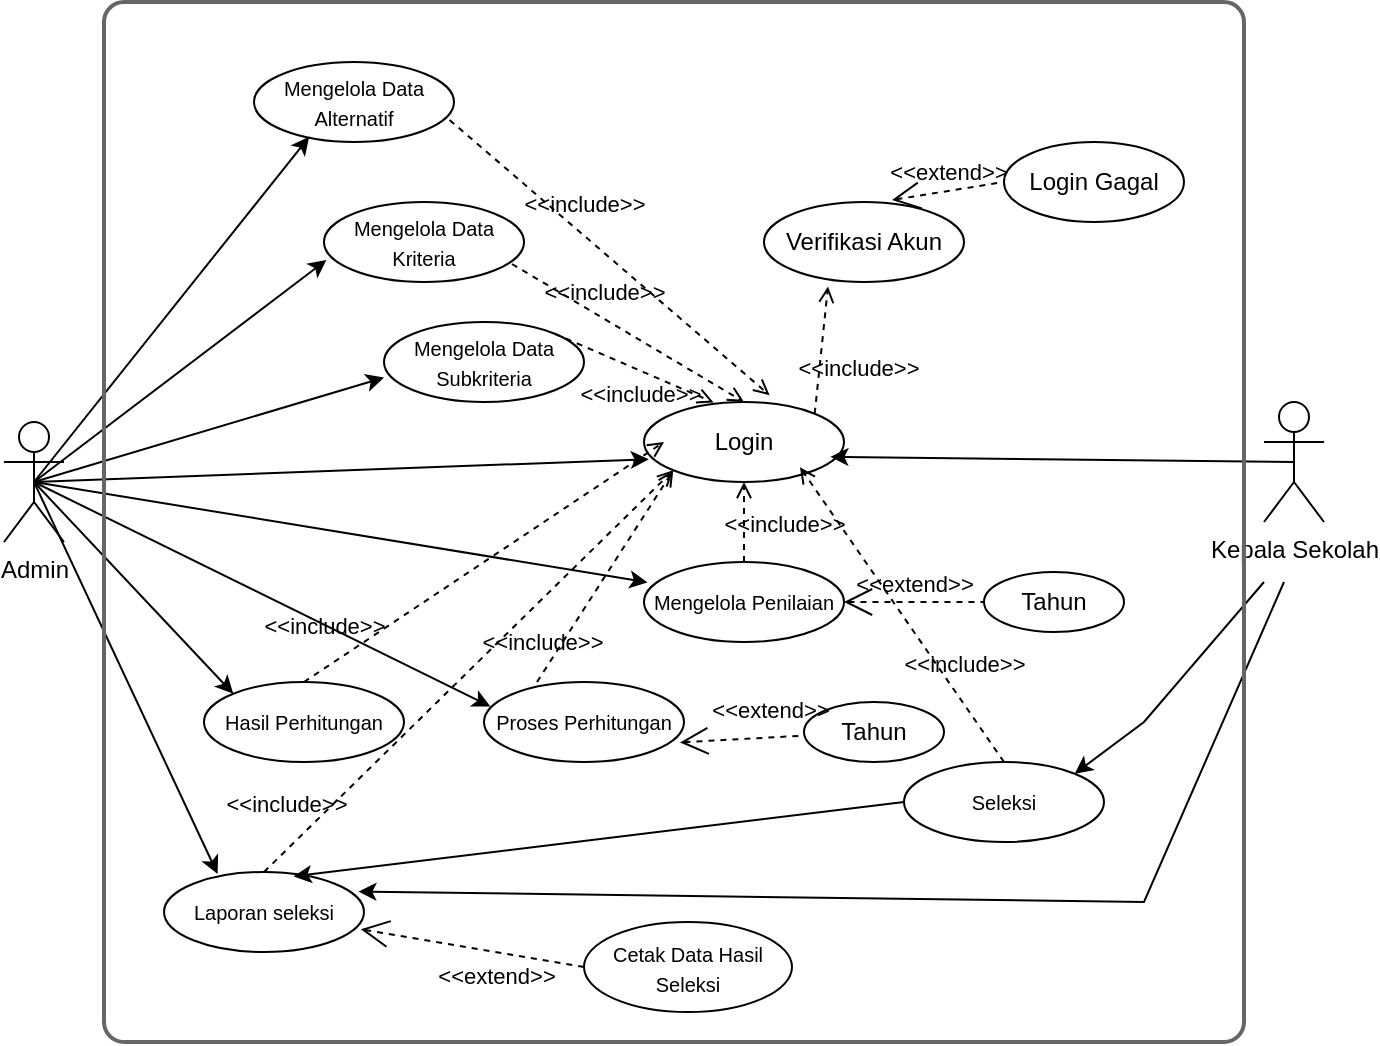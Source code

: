 <mxfile version="28.0.6">
  <diagram name="Halaman-1" id="DMY7N_zEYK0uOIMBZ_gM">
    <mxGraphModel dx="1042" dy="562" grid="1" gridSize="10" guides="1" tooltips="1" connect="1" arrows="1" fold="1" page="1" pageScale="1" pageWidth="827" pageHeight="1169" math="0" shadow="0">
      <root>
        <mxCell id="0" />
        <mxCell id="1" parent="0" />
        <mxCell id="EYh4BBkZvYkQw-OT5A3f-1" value="Admin" style="shape=umlActor;verticalLabelPosition=bottom;verticalAlign=top;html=1;outlineConnect=0;" parent="1" vertex="1">
          <mxGeometry x="100" y="360" width="30" height="60" as="geometry" />
        </mxCell>
        <mxCell id="EYh4BBkZvYkQw-OT5A3f-4" value="Login" style="ellipse;whiteSpace=wrap;html=1;" parent="1" vertex="1">
          <mxGeometry x="420" y="350" width="100" height="40" as="geometry" />
        </mxCell>
        <mxCell id="EYh4BBkZvYkQw-OT5A3f-9" value="Verifikasi Akun" style="ellipse;whiteSpace=wrap;html=1;" parent="1" vertex="1">
          <mxGeometry x="480" y="250" width="100" height="40" as="geometry" />
        </mxCell>
        <mxCell id="EYh4BBkZvYkQw-OT5A3f-19" value="&lt;font style=&quot;font-size: 10px;&quot;&gt;Mengelola Data Alternatif&lt;/font&gt;" style="ellipse;whiteSpace=wrap;html=1;" parent="1" vertex="1">
          <mxGeometry x="225" y="180" width="100" height="40" as="geometry" />
        </mxCell>
        <mxCell id="EYh4BBkZvYkQw-OT5A3f-21" value="&lt;font style=&quot;font-size: 10px;&quot;&gt;Mengelola Data Kriteria&lt;/font&gt;" style="ellipse;whiteSpace=wrap;html=1;" parent="1" vertex="1">
          <mxGeometry x="260" y="250" width="100" height="40" as="geometry" />
        </mxCell>
        <mxCell id="EYh4BBkZvYkQw-OT5A3f-23" value="&lt;font style=&quot;font-size: 10px;&quot;&gt;Mengelola Data Subkriteria&lt;/font&gt;" style="ellipse;whiteSpace=wrap;html=1;" parent="1" vertex="1">
          <mxGeometry x="290" y="310" width="100" height="40" as="geometry" />
        </mxCell>
        <mxCell id="EYh4BBkZvYkQw-OT5A3f-25" value="&lt;font style=&quot;font-size: 10px;&quot;&gt;Mengelola Penilaian&lt;/font&gt;" style="ellipse;whiteSpace=wrap;html=1;" parent="1" vertex="1">
          <mxGeometry x="420" y="430" width="100" height="40" as="geometry" />
        </mxCell>
        <mxCell id="EYh4BBkZvYkQw-OT5A3f-27" value="&lt;span style=&quot;font-size: 10px;&quot;&gt;Proses Perhitungan&lt;/span&gt;" style="ellipse;whiteSpace=wrap;html=1;" parent="1" vertex="1">
          <mxGeometry x="340" y="490" width="100" height="40" as="geometry" />
        </mxCell>
        <mxCell id="EYh4BBkZvYkQw-OT5A3f-30" value="Tahun" style="ellipse;whiteSpace=wrap;html=1;" parent="1" vertex="1">
          <mxGeometry x="590" y="435" width="70" height="30" as="geometry" />
        </mxCell>
        <mxCell id="EYh4BBkZvYkQw-OT5A3f-33" value="Tahun" style="ellipse;whiteSpace=wrap;html=1;" parent="1" vertex="1">
          <mxGeometry x="500" y="500" width="70" height="30" as="geometry" />
        </mxCell>
        <mxCell id="EYh4BBkZvYkQw-OT5A3f-35" value="&lt;span style=&quot;font-size: 10px;&quot;&gt;Hasil Perhitungan&lt;/span&gt;" style="ellipse;whiteSpace=wrap;html=1;" parent="1" vertex="1">
          <mxGeometry x="200" y="490" width="100" height="40" as="geometry" />
        </mxCell>
        <mxCell id="EYh4BBkZvYkQw-OT5A3f-37" value="&lt;span style=&quot;font-size: 10px;&quot;&gt;Laporan seleksi&lt;/span&gt;" style="ellipse;whiteSpace=wrap;html=1;" parent="1" vertex="1">
          <mxGeometry x="180" y="585" width="100" height="40" as="geometry" />
        </mxCell>
        <mxCell id="EYh4BBkZvYkQw-OT5A3f-40" value="&lt;font style=&quot;font-size: 10px;&quot;&gt;Cetak Data Hasil Seleksi&lt;/font&gt;" style="ellipse;whiteSpace=wrap;html=1;" parent="1" vertex="1">
          <mxGeometry x="390" y="610" width="104" height="45" as="geometry" />
        </mxCell>
        <mxCell id="EYh4BBkZvYkQw-OT5A3f-41" value="Kepala Sekolah" style="shape=umlActor;verticalLabelPosition=bottom;verticalAlign=top;html=1;outlineConnect=0;" parent="1" vertex="1">
          <mxGeometry x="730" y="350" width="30" height="60" as="geometry" />
        </mxCell>
        <mxCell id="EYh4BBkZvYkQw-OT5A3f-47" value="&lt;span style=&quot;font-size: 10px;&quot;&gt;Seleksi&lt;/span&gt;" style="ellipse;whiteSpace=wrap;html=1;" parent="1" vertex="1">
          <mxGeometry x="550" y="530" width="100" height="40" as="geometry" />
        </mxCell>
        <mxCell id="FMbTlA1_RN2vEP0Rp1aa-1" value="Login Gagal" style="ellipse;whiteSpace=wrap;html=1;" vertex="1" parent="1">
          <mxGeometry x="600" y="220" width="90" height="40" as="geometry" />
        </mxCell>
        <mxCell id="FMbTlA1_RN2vEP0Rp1aa-3" value="" style="endArrow=classic;html=1;rounded=0;exitX=0.5;exitY=0.5;exitDx=0;exitDy=0;exitPerimeter=0;entryX=0.024;entryY=0.715;entryDx=0;entryDy=0;entryPerimeter=0;" edge="1" parent="1" source="EYh4BBkZvYkQw-OT5A3f-1" target="EYh4BBkZvYkQw-OT5A3f-4">
          <mxGeometry width="50" height="50" relative="1" as="geometry">
            <mxPoint x="180" y="340" as="sourcePoint" />
            <mxPoint x="230" y="290" as="targetPoint" />
          </mxGeometry>
        </mxCell>
        <mxCell id="FMbTlA1_RN2vEP0Rp1aa-7" value="" style="endArrow=classic;html=1;rounded=0;entryX=0.276;entryY=0.935;entryDx=0;entryDy=0;entryPerimeter=0;exitX=0.5;exitY=0.5;exitDx=0;exitDy=0;exitPerimeter=0;" edge="1" parent="1" source="EYh4BBkZvYkQw-OT5A3f-1" target="EYh4BBkZvYkQw-OT5A3f-19">
          <mxGeometry width="50" height="50" relative="1" as="geometry">
            <mxPoint x="190" y="370" as="sourcePoint" />
            <mxPoint x="240" y="320" as="targetPoint" />
          </mxGeometry>
        </mxCell>
        <mxCell id="FMbTlA1_RN2vEP0Rp1aa-8" value="" style="endArrow=classic;html=1;rounded=0;entryX=0.012;entryY=0.725;entryDx=0;entryDy=0;entryPerimeter=0;exitX=0.5;exitY=0.5;exitDx=0;exitDy=0;exitPerimeter=0;" edge="1" parent="1" source="EYh4BBkZvYkQw-OT5A3f-1" target="EYh4BBkZvYkQw-OT5A3f-21">
          <mxGeometry width="50" height="50" relative="1" as="geometry">
            <mxPoint x="170" y="388" as="sourcePoint" />
            <mxPoint x="264" y="310" as="targetPoint" />
          </mxGeometry>
        </mxCell>
        <mxCell id="FMbTlA1_RN2vEP0Rp1aa-9" value="" style="endArrow=classic;html=1;rounded=0;exitX=0.5;exitY=0.5;exitDx=0;exitDy=0;exitPerimeter=0;entryX=0;entryY=0.695;entryDx=0;entryDy=0;entryPerimeter=0;" edge="1" parent="1" source="EYh4BBkZvYkQw-OT5A3f-1" target="EYh4BBkZvYkQw-OT5A3f-23">
          <mxGeometry width="50" height="50" relative="1" as="geometry">
            <mxPoint x="260" y="468" as="sourcePoint" />
            <mxPoint x="310" y="390" as="targetPoint" />
          </mxGeometry>
        </mxCell>
        <mxCell id="FMbTlA1_RN2vEP0Rp1aa-10" value="" style="endArrow=classic;html=1;rounded=0;entryX=0.018;entryY=0.255;entryDx=0;entryDy=0;entryPerimeter=0;exitX=0.5;exitY=0.5;exitDx=0;exitDy=0;exitPerimeter=0;" edge="1" parent="1" source="EYh4BBkZvYkQw-OT5A3f-1" target="EYh4BBkZvYkQw-OT5A3f-25">
          <mxGeometry width="50" height="50" relative="1" as="geometry">
            <mxPoint x="240" y="488" as="sourcePoint" />
            <mxPoint x="334" y="410" as="targetPoint" />
          </mxGeometry>
        </mxCell>
        <mxCell id="FMbTlA1_RN2vEP0Rp1aa-11" value="" style="endArrow=classic;html=1;rounded=0;entryX=0.032;entryY=0.305;entryDx=0;entryDy=0;entryPerimeter=0;exitX=0.5;exitY=0.5;exitDx=0;exitDy=0;exitPerimeter=0;" edge="1" parent="1" source="EYh4BBkZvYkQw-OT5A3f-1" target="EYh4BBkZvYkQw-OT5A3f-27">
          <mxGeometry width="50" height="50" relative="1" as="geometry">
            <mxPoint x="240" y="518" as="sourcePoint" />
            <mxPoint x="334" y="440" as="targetPoint" />
          </mxGeometry>
        </mxCell>
        <mxCell id="FMbTlA1_RN2vEP0Rp1aa-12" value="" style="endArrow=classic;html=1;rounded=0;entryX=0;entryY=0;entryDx=0;entryDy=0;exitX=0.5;exitY=0.5;exitDx=0;exitDy=0;exitPerimeter=0;" edge="1" parent="1" source="EYh4BBkZvYkQw-OT5A3f-1" target="EYh4BBkZvYkQw-OT5A3f-35">
          <mxGeometry width="50" height="50" relative="1" as="geometry">
            <mxPoint x="220" y="548" as="sourcePoint" />
            <mxPoint x="314" y="470" as="targetPoint" />
          </mxGeometry>
        </mxCell>
        <mxCell id="FMbTlA1_RN2vEP0Rp1aa-13" value="" style="endArrow=classic;html=1;rounded=0;exitX=0.5;exitY=0.5;exitDx=0;exitDy=0;exitPerimeter=0;entryX=0.932;entryY=0.685;entryDx=0;entryDy=0;entryPerimeter=0;" edge="1" parent="1" source="EYh4BBkZvYkQw-OT5A3f-41" target="EYh4BBkZvYkQw-OT5A3f-4">
          <mxGeometry width="50" height="50" relative="1" as="geometry">
            <mxPoint x="690" y="310" as="sourcePoint" />
            <mxPoint x="700" y="220" as="targetPoint" />
            <Array as="points" />
          </mxGeometry>
        </mxCell>
        <mxCell id="FMbTlA1_RN2vEP0Rp1aa-17" value="" style="endArrow=classic;html=1;rounded=0;entryX=0.268;entryY=0.025;entryDx=0;entryDy=0;exitX=0.5;exitY=0.5;exitDx=0;exitDy=0;exitPerimeter=0;entryPerimeter=0;" edge="1" parent="1" source="EYh4BBkZvYkQw-OT5A3f-1" target="EYh4BBkZvYkQw-OT5A3f-37">
          <mxGeometry width="50" height="50" relative="1" as="geometry">
            <mxPoint x="150" y="449" as="sourcePoint" />
            <mxPoint x="250" y="585" as="targetPoint" />
          </mxGeometry>
        </mxCell>
        <mxCell id="FMbTlA1_RN2vEP0Rp1aa-18" value="" style="endArrow=classic;html=1;rounded=0;entryX=1;entryY=0;entryDx=0;entryDy=0;" edge="1" parent="1" target="EYh4BBkZvYkQw-OT5A3f-47">
          <mxGeometry width="50" height="50" relative="1" as="geometry">
            <mxPoint x="730" y="440" as="sourcePoint" />
            <mxPoint x="650" y="550" as="targetPoint" />
            <Array as="points">
              <mxPoint x="670" y="510" />
            </Array>
          </mxGeometry>
        </mxCell>
        <mxCell id="FMbTlA1_RN2vEP0Rp1aa-19" value="" style="endArrow=classic;html=1;rounded=0;entryX=0.972;entryY=0.245;entryDx=0;entryDy=0;entryPerimeter=0;" edge="1" parent="1" target="EYh4BBkZvYkQw-OT5A3f-37">
          <mxGeometry width="50" height="50" relative="1" as="geometry">
            <mxPoint x="740" y="440" as="sourcePoint" />
            <mxPoint x="700" y="600" as="targetPoint" />
            <Array as="points">
              <mxPoint x="670" y="600" />
            </Array>
          </mxGeometry>
        </mxCell>
        <mxCell id="FMbTlA1_RN2vEP0Rp1aa-22" value="&amp;lt;&amp;lt;include&amp;gt;&amp;gt;" style="edgeStyle=none;html=1;endArrow=open;verticalAlign=bottom;dashed=1;labelBackgroundColor=none;rounded=0;entryX=0.628;entryY=-0.085;entryDx=0;entryDy=0;exitX=0.978;exitY=0.725;exitDx=0;exitDy=0;exitPerimeter=0;entryPerimeter=0;" edge="1" parent="1" source="EYh4BBkZvYkQw-OT5A3f-19" target="EYh4BBkZvYkQw-OT5A3f-4">
          <mxGeometry x="-0.202" y="5" width="160" relative="1" as="geometry">
            <mxPoint x="354" y="230" as="sourcePoint" />
            <mxPoint x="473" y="240" as="targetPoint" />
            <mxPoint as="offset" />
          </mxGeometry>
        </mxCell>
        <mxCell id="FMbTlA1_RN2vEP0Rp1aa-23" value="&amp;lt;&amp;lt;extend&amp;gt;&amp;gt;" style="edgeStyle=none;html=1;startArrow=open;endArrow=none;startSize=12;verticalAlign=bottom;dashed=1;labelBackgroundColor=none;rounded=0;entryX=0;entryY=0.5;entryDx=0;entryDy=0;exitX=0.64;exitY=-0.025;exitDx=0;exitDy=0;exitPerimeter=0;" edge="1" parent="1" source="EYh4BBkZvYkQw-OT5A3f-9" target="FMbTlA1_RN2vEP0Rp1aa-1">
          <mxGeometry width="160" relative="1" as="geometry">
            <mxPoint x="490" y="140" as="sourcePoint" />
            <mxPoint x="650" y="140" as="targetPoint" />
          </mxGeometry>
        </mxCell>
        <mxCell id="FMbTlA1_RN2vEP0Rp1aa-28" value="&amp;lt;&amp;lt;include&amp;gt;&amp;gt;" style="edgeStyle=none;html=1;endArrow=open;verticalAlign=bottom;dashed=1;labelBackgroundColor=none;rounded=0;entryX=0.348;entryY=0.005;entryDx=0;entryDy=0;exitX=1;exitY=0;exitDx=0;exitDy=0;entryPerimeter=0;" edge="1" parent="1" source="EYh4BBkZvYkQw-OT5A3f-23" target="EYh4BBkZvYkQw-OT5A3f-4">
          <mxGeometry x="0.268" y="-20" width="160" relative="1" as="geometry">
            <mxPoint x="399.5" y="310" as="sourcePoint" />
            <mxPoint x="518.5" y="320" as="targetPoint" />
            <mxPoint y="-1" as="offset" />
          </mxGeometry>
        </mxCell>
        <mxCell id="FMbTlA1_RN2vEP0Rp1aa-29" value="&amp;lt;&amp;lt;include&amp;gt;&amp;gt;" style="edgeStyle=none;html=1;endArrow=open;verticalAlign=bottom;dashed=1;labelBackgroundColor=none;rounded=0;entryX=0.5;entryY=0;entryDx=0;entryDy=0;exitX=0.94;exitY=0.775;exitDx=0;exitDy=0;exitPerimeter=0;" edge="1" parent="1" source="EYh4BBkZvYkQw-OT5A3f-21" target="EYh4BBkZvYkQw-OT5A3f-4">
          <mxGeometry x="-0.237" y="4" width="160" relative="1" as="geometry">
            <mxPoint x="360" y="260" as="sourcePoint" />
            <mxPoint x="479" y="270" as="targetPoint" />
            <mxPoint as="offset" />
          </mxGeometry>
        </mxCell>
        <mxCell id="FMbTlA1_RN2vEP0Rp1aa-30" value="&amp;lt;&amp;lt;extend&amp;gt;&amp;gt;" style="edgeStyle=none;html=1;startArrow=open;endArrow=none;startSize=12;verticalAlign=bottom;dashed=1;labelBackgroundColor=none;rounded=0;exitX=1;exitY=0.5;exitDx=0;exitDy=0;entryX=0;entryY=0.5;entryDx=0;entryDy=0;" edge="1" parent="1" source="EYh4BBkZvYkQw-OT5A3f-25" target="EYh4BBkZvYkQw-OT5A3f-30">
          <mxGeometry width="160" relative="1" as="geometry">
            <mxPoint x="429" y="449.5" as="sourcePoint" />
            <mxPoint x="500" y="450" as="targetPoint" />
          </mxGeometry>
        </mxCell>
        <mxCell id="FMbTlA1_RN2vEP0Rp1aa-31" value="&amp;lt;&amp;lt;extend&amp;gt;&amp;gt;" style="edgeStyle=none;html=1;startArrow=open;endArrow=none;startSize=12;verticalAlign=bottom;dashed=1;labelBackgroundColor=none;rounded=0;exitX=0.98;exitY=0.755;exitDx=0;exitDy=0;exitPerimeter=0;" edge="1" parent="1" source="EYh4BBkZvYkQw-OT5A3f-27" target="EYh4BBkZvYkQw-OT5A3f-33">
          <mxGeometry x="0.444" y="5" width="160" relative="1" as="geometry">
            <mxPoint x="430" y="509" as="sourcePoint" />
            <mxPoint x="535" y="509" as="targetPoint" />
            <mxPoint as="offset" />
          </mxGeometry>
        </mxCell>
        <mxCell id="FMbTlA1_RN2vEP0Rp1aa-33" value="&amp;lt;&amp;lt;include&amp;gt;&amp;gt;" style="edgeStyle=none;html=1;endArrow=open;verticalAlign=bottom;dashed=1;labelBackgroundColor=none;rounded=0;entryX=0;entryY=1;entryDx=0;entryDy=0;exitX=0.265;exitY=0;exitDx=0;exitDy=0;exitPerimeter=0;" edge="1" parent="1" source="EYh4BBkZvYkQw-OT5A3f-27" target="EYh4BBkZvYkQw-OT5A3f-4">
          <mxGeometry x="-0.84" y="4" width="160" relative="1" as="geometry">
            <mxPoint x="377" y="490" as="sourcePoint" />
            <mxPoint x="450" y="449" as="targetPoint" />
            <mxPoint as="offset" />
          </mxGeometry>
        </mxCell>
        <mxCell id="FMbTlA1_RN2vEP0Rp1aa-35" value="&amp;lt;&amp;lt;include&amp;gt;&amp;gt;" style="edgeStyle=none;html=1;endArrow=open;verticalAlign=bottom;dashed=1;labelBackgroundColor=none;rounded=0;entryX=0.1;entryY=0.5;entryDx=0;entryDy=0;exitX=0.5;exitY=0;exitDx=0;exitDy=0;entryPerimeter=0;" edge="1" parent="1" source="EYh4BBkZvYkQw-OT5A3f-35" target="EYh4BBkZvYkQw-OT5A3f-4">
          <mxGeometry x="-0.823" y="10" width="160" relative="1" as="geometry">
            <mxPoint x="247" y="501" as="sourcePoint" />
            <mxPoint x="320" y="460" as="targetPoint" />
            <mxPoint as="offset" />
          </mxGeometry>
        </mxCell>
        <mxCell id="FMbTlA1_RN2vEP0Rp1aa-37" value="&amp;lt;&amp;lt;include&amp;gt;&amp;gt;" style="edgeStyle=none;html=1;endArrow=open;verticalAlign=bottom;dashed=1;labelBackgroundColor=none;rounded=0;entryX=0.5;entryY=1;entryDx=0;entryDy=0;exitX=0.5;exitY=0;exitDx=0;exitDy=0;" edge="1" parent="1" source="EYh4BBkZvYkQw-OT5A3f-25" target="EYh4BBkZvYkQw-OT5A3f-4">
          <mxGeometry x="-0.5" y="-20" width="160" relative="1" as="geometry">
            <mxPoint x="482" y="428" as="sourcePoint" />
            <mxPoint x="530" y="312" as="targetPoint" />
            <mxPoint as="offset" />
          </mxGeometry>
        </mxCell>
        <mxCell id="FMbTlA1_RN2vEP0Rp1aa-38" value="&amp;lt;&amp;lt;include&amp;gt;&amp;gt;" style="edgeStyle=none;html=1;endArrow=open;verticalAlign=bottom;dashed=1;labelBackgroundColor=none;rounded=0;entryX=0.78;entryY=0.815;entryDx=0;entryDy=0;exitX=0.5;exitY=0;exitDx=0;exitDy=0;entryPerimeter=0;" edge="1" parent="1" source="EYh4BBkZvYkQw-OT5A3f-47" target="EYh4BBkZvYkQw-OT5A3f-4">
          <mxGeometry x="-0.506" y="-6" width="160" relative="1" as="geometry">
            <mxPoint x="500" y="540" as="sourcePoint" />
            <mxPoint x="568" y="434" as="targetPoint" />
            <mxPoint as="offset" />
          </mxGeometry>
        </mxCell>
        <mxCell id="FMbTlA1_RN2vEP0Rp1aa-40" value="" style="endArrow=classic;html=1;rounded=0;exitX=0;exitY=0.5;exitDx=0;exitDy=0;entryX=0.648;entryY=0.055;entryDx=0;entryDy=0;entryPerimeter=0;" edge="1" parent="1" source="EYh4BBkZvYkQw-OT5A3f-47" target="EYh4BBkZvYkQw-OT5A3f-37">
          <mxGeometry width="50" height="50" relative="1" as="geometry">
            <mxPoint x="440" y="580" as="sourcePoint" />
            <mxPoint x="490" y="530" as="targetPoint" />
          </mxGeometry>
        </mxCell>
        <mxCell id="FMbTlA1_RN2vEP0Rp1aa-41" value="&amp;lt;&amp;lt;extend&amp;gt;&amp;gt;" style="edgeStyle=none;html=1;startArrow=open;endArrow=none;startSize=12;verticalAlign=bottom;dashed=1;labelBackgroundColor=none;rounded=0;exitX=0.984;exitY=0.715;exitDx=0;exitDy=0;exitPerimeter=0;entryX=0;entryY=0.5;entryDx=0;entryDy=0;" edge="1" parent="1" source="EYh4BBkZvYkQw-OT5A3f-37" target="EYh4BBkZvYkQw-OT5A3f-40">
          <mxGeometry x="0.271" y="-21" width="160" relative="1" as="geometry">
            <mxPoint x="347" y="635.5" as="sourcePoint" />
            <mxPoint x="409" y="632.5" as="targetPoint" />
            <mxPoint as="offset" />
            <Array as="points" />
          </mxGeometry>
        </mxCell>
        <mxCell id="FMbTlA1_RN2vEP0Rp1aa-42" value="&amp;lt;&amp;lt;include&amp;gt;&amp;gt;" style="edgeStyle=none;html=1;endArrow=open;verticalAlign=bottom;dashed=1;labelBackgroundColor=none;rounded=0;entryX=0.32;entryY=1.055;entryDx=0;entryDy=0;exitX=1;exitY=0;exitDx=0;exitDy=0;entryPerimeter=0;" edge="1" parent="1" source="EYh4BBkZvYkQw-OT5A3f-4" target="EYh4BBkZvYkQw-OT5A3f-9">
          <mxGeometry x="-0.5" y="-20" width="160" relative="1" as="geometry">
            <mxPoint x="580" y="340" as="sourcePoint" />
            <mxPoint x="580" y="300" as="targetPoint" />
            <mxPoint as="offset" />
          </mxGeometry>
        </mxCell>
        <mxCell id="FMbTlA1_RN2vEP0Rp1aa-47" value="&amp;lt;&amp;lt;include&amp;gt;&amp;gt;" style="edgeStyle=none;html=1;endArrow=open;verticalAlign=bottom;dashed=1;labelBackgroundColor=none;rounded=0;entryX=0;entryY=1;entryDx=0;entryDy=0;exitX=0.5;exitY=0;exitDx=0;exitDy=0;" edge="1" parent="1" source="EYh4BBkZvYkQw-OT5A3f-37" target="EYh4BBkZvYkQw-OT5A3f-4">
          <mxGeometry x="-0.823" y="10" width="160" relative="1" as="geometry">
            <mxPoint x="240" y="570" as="sourcePoint" />
            <mxPoint x="420" y="450" as="targetPoint" />
            <mxPoint as="offset" />
          </mxGeometry>
        </mxCell>
        <object placeholders="1" id="FMbTlA1_RN2vEP0Rp1aa-49">
          <mxCell style="rounded=1;fontSize=11;whiteSpace=wrap;html=1;arcSize=20;fillColor=none;strokeColor=#666666;fontColor=#333333;labelBackgroundColor=none;align=left;verticalAlign=bottom;labelBorderColor=none;spacingTop=0;spacing=10;metaEdit=1;rotatable=0;perimeter=rectanglePerimeter;noLabel=0;labelPadding=0;allowArrows=0;connectable=0;expand=0;recursiveResize=0;editable=1;pointerEvents=0;absoluteArcSize=1;points=[[0.25,0,0],[0.5,0,0],[0.75,0,0],[1,0.25,0],[1,0.5,0],[1,0.75,0],[0.75,1,0],[0.5,1,0],[0.25,1,0],[0,0.75,0],[0,0.5,0],[0,0.25,0]];strokeWidth=2;" vertex="1" parent="1">
            <mxGeometry x="150" y="150" width="570" height="520" as="geometry" />
          </mxCell>
        </object>
      </root>
    </mxGraphModel>
  </diagram>
</mxfile>
